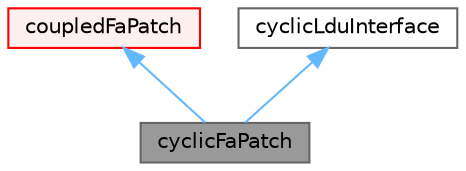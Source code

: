 digraph "cyclicFaPatch"
{
 // LATEX_PDF_SIZE
  bgcolor="transparent";
  edge [fontname=Helvetica,fontsize=10,labelfontname=Helvetica,labelfontsize=10];
  node [fontname=Helvetica,fontsize=10,shape=box,height=0.2,width=0.4];
  Node1 [id="Node000001",label="cyclicFaPatch",height=0.2,width=0.4,color="gray40", fillcolor="grey60", style="filled", fontcolor="black",tooltip="Cyclic-plane patch."];
  Node2 -> Node1 [id="edge1_Node000001_Node000002",dir="back",color="steelblue1",style="solid",tooltip=" "];
  Node2 [id="Node000002",label="coupledFaPatch",height=0.2,width=0.4,color="red", fillcolor="#FFF0F0", style="filled",URL="$classFoam_1_1coupledFaPatch.html",tooltip="coupledFaPatch is an abstract base class for patches that couple regions of the computational domain ..."];
  Node10 -> Node1 [id="edge2_Node000001_Node000010",dir="back",color="steelblue1",style="solid",tooltip=" "];
  Node10 [id="Node000010",label="cyclicLduInterface",height=0.2,width=0.4,color="gray40", fillcolor="white", style="filled",URL="$classFoam_1_1cyclicLduInterface.html",tooltip="An abstract base class for cyclic coupled interfaces."];
}
